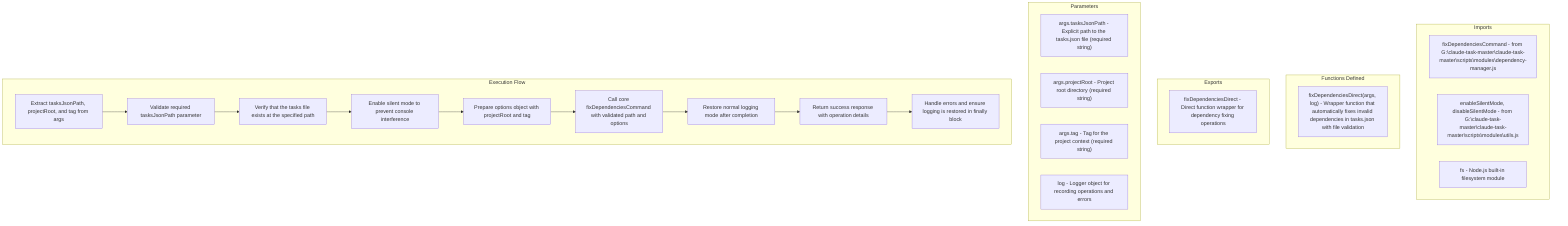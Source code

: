 flowchart TB
    subgraph "Imports"
        I1["fixDependenciesCommand - from G:\claude-task-master\claude-task-master\scripts\modules\dependency-manager.js"]
        I2["enableSilentMode, disableSilentMode - from G:\claude-task-master\claude-task-master\scripts\modules\utils.js"]
        I3["fs - Node.js built-in filesystem module"]
    end

    subgraph "Functions Defined"
        FU1["fixDependenciesDirect(args, log) - Wrapper function that automatically fixes invalid dependencies in tasks.json with file validation"]
    end

    subgraph "Exports"
        E1["fixDependenciesDirect - Direct function wrapper for dependency fixing operations"]
    end

    subgraph "Parameters"
        P1["args.tasksJsonPath - Explicit path to the tasks.json file (required string)"]
        P2["args.projectRoot - Project root directory (required string)"]
        P3["args.tag - Tag for the project context (required string)"]
        P4["log - Logger object for recording operations and errors"]
    end

    subgraph "Execution Flow"
        FL1["Extract tasksJsonPath, projectRoot, and tag from args"]
        FL2["Validate required tasksJsonPath parameter"]
        FL3["Verify that the tasks file exists at the specified path"]
        FL4["Enable silent mode to prevent console interference"]
        FL5["Prepare options object with projectRoot and tag"]
        FL6["Call core fixDependenciesCommand with validated path and options"]
        FL7["Restore normal logging mode after completion"]
        FL8["Return success response with operation details"]
        FL9["Handle errors and ensure logging is restored in finally block"]
    end

    FL1 --> FL2
    FL2 --> FL3
    FL3 --> FL4
    FL4 --> FL5
    FL5 --> FL6
    FL6 --> FL7
    FL7 --> FL8
    FL8 --> FL9